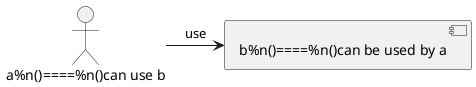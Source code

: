 {
  "sha1": "pahhbf3njfasx50cjrx9ag7ubefilb6",
  "insertion": {
    "when": "2024-06-04T17:28:40.854Z",
    "url": "https://forum.plantuml.net/10486/and-should-be-handled-for-actor-too",
    "user": "plantuml@gmail.com"
  }
}
@startuml
actor "a%n()====%n()can use b" as a

component "b%n()====%n()can be used by a" as b {
}

a->b: use
@enduml

